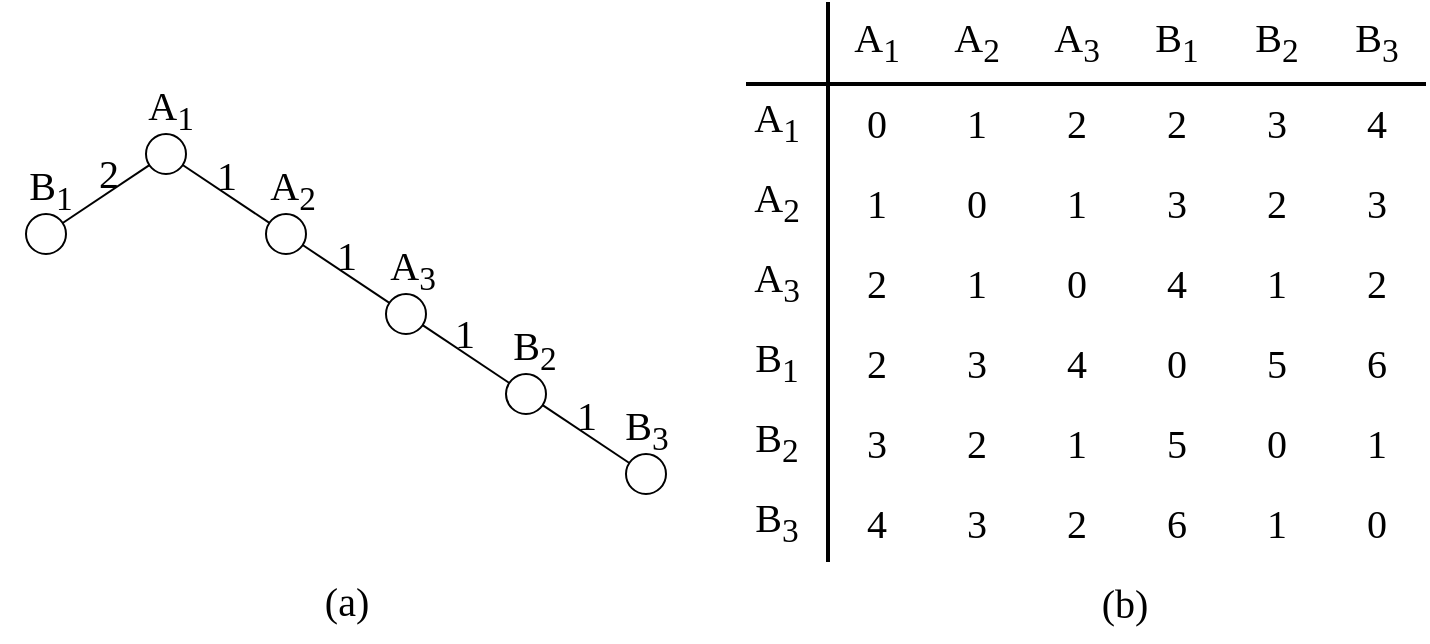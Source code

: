 <mxfile version="23.0.2" type="device">
  <diagram id="1e3qTzKw5sa4Een_o3Lu" name="第 1 页">
    <mxGraphModel dx="768" dy="498" grid="1" gridSize="10" guides="1" tooltips="1" connect="1" arrows="1" fold="1" page="1" pageScale="1" pageWidth="827" pageHeight="1169" math="0" shadow="0">
      <root>
        <mxCell id="0" />
        <mxCell id="1" parent="0" />
        <mxCell id="Rax3kxEUYJWD1s0g4nNq-1" value="" style="ellipse;whiteSpace=wrap;html=1;aspect=fixed;" parent="1" vertex="1">
          <mxGeometry x="140" y="106" width="20" height="20" as="geometry" />
        </mxCell>
        <mxCell id="Rax3kxEUYJWD1s0g4nNq-6" value="" style="ellipse;whiteSpace=wrap;html=1;aspect=fixed;" parent="1" vertex="1">
          <mxGeometry x="80" y="146" width="20" height="20" as="geometry" />
        </mxCell>
        <mxCell id="Rax3kxEUYJWD1s0g4nNq-7" value="" style="ellipse;whiteSpace=wrap;html=1;aspect=fixed;" parent="1" vertex="1">
          <mxGeometry x="200" y="146" width="20" height="20" as="geometry" />
        </mxCell>
        <mxCell id="Rax3kxEUYJWD1s0g4nNq-8" value="" style="ellipse;whiteSpace=wrap;html=1;aspect=fixed;" parent="1" vertex="1">
          <mxGeometry x="260" y="186" width="20" height="20" as="geometry" />
        </mxCell>
        <mxCell id="Rax3kxEUYJWD1s0g4nNq-9" value="" style="ellipse;whiteSpace=wrap;html=1;aspect=fixed;" parent="1" vertex="1">
          <mxGeometry x="320" y="226" width="20" height="20" as="geometry" />
        </mxCell>
        <mxCell id="Rax3kxEUYJWD1s0g4nNq-10" value="" style="ellipse;whiteSpace=wrap;html=1;aspect=fixed;" parent="1" vertex="1">
          <mxGeometry x="380" y="266" width="20" height="20" as="geometry" />
        </mxCell>
        <mxCell id="Rax3kxEUYJWD1s0g4nNq-11" value="" style="endArrow=none;html=1;rounded=0;" parent="1" source="Rax3kxEUYJWD1s0g4nNq-6" target="Rax3kxEUYJWD1s0g4nNq-1" edge="1">
          <mxGeometry width="50" height="50" relative="1" as="geometry">
            <mxPoint x="140" y="286" as="sourcePoint" />
            <mxPoint x="190" y="236" as="targetPoint" />
          </mxGeometry>
        </mxCell>
        <mxCell id="Rax3kxEUYJWD1s0g4nNq-12" value="" style="endArrow=none;html=1;rounded=0;" parent="1" source="Rax3kxEUYJWD1s0g4nNq-1" target="Rax3kxEUYJWD1s0g4nNq-7" edge="1">
          <mxGeometry width="50" height="50" relative="1" as="geometry">
            <mxPoint x="140" y="286" as="sourcePoint" />
            <mxPoint x="190" y="236" as="targetPoint" />
          </mxGeometry>
        </mxCell>
        <mxCell id="Rax3kxEUYJWD1s0g4nNq-13" value="" style="endArrow=none;html=1;rounded=0;" parent="1" source="Rax3kxEUYJWD1s0g4nNq-7" target="Rax3kxEUYJWD1s0g4nNq-8" edge="1">
          <mxGeometry width="50" height="50" relative="1" as="geometry">
            <mxPoint x="140" y="286" as="sourcePoint" />
            <mxPoint x="190" y="236" as="targetPoint" />
          </mxGeometry>
        </mxCell>
        <mxCell id="Rax3kxEUYJWD1s0g4nNq-14" value="" style="endArrow=none;html=1;rounded=0;" parent="1" source="Rax3kxEUYJWD1s0g4nNq-9" target="Rax3kxEUYJWD1s0g4nNq-8" edge="1">
          <mxGeometry width="50" height="50" relative="1" as="geometry">
            <mxPoint x="140" y="286" as="sourcePoint" />
            <mxPoint x="190" y="236" as="targetPoint" />
          </mxGeometry>
        </mxCell>
        <mxCell id="Rax3kxEUYJWD1s0g4nNq-15" value="" style="endArrow=none;html=1;rounded=0;" parent="1" source="Rax3kxEUYJWD1s0g4nNq-10" target="Rax3kxEUYJWD1s0g4nNq-9" edge="1">
          <mxGeometry width="50" height="50" relative="1" as="geometry">
            <mxPoint x="140" y="286" as="sourcePoint" />
            <mxPoint x="190" y="236" as="targetPoint" />
          </mxGeometry>
        </mxCell>
        <mxCell id="Rax3kxEUYJWD1s0g4nNq-16" value="&lt;font style=&quot;font-size: 20px;&quot; face=&quot;Times New Roman&quot;&gt;A&lt;sub&gt;1&lt;/sub&gt;&lt;/font&gt;" style="text;html=1;align=center;verticalAlign=middle;resizable=0;points=[];autosize=1;strokeColor=none;fillColor=none;" parent="1" vertex="1">
          <mxGeometry x="127" y="74" width="50" height="40" as="geometry" />
        </mxCell>
        <mxCell id="Rax3kxEUYJWD1s0g4nNq-17" value="&lt;font style=&quot;font-size: 20px;&quot; face=&quot;Times New Roman&quot;&gt;A&lt;sub&gt;2&lt;/sub&gt;&lt;/font&gt;" style="text;html=1;align=center;verticalAlign=middle;resizable=0;points=[];autosize=1;strokeColor=none;fillColor=none;" parent="1" vertex="1">
          <mxGeometry x="188" y="114" width="50" height="40" as="geometry" />
        </mxCell>
        <mxCell id="Rax3kxEUYJWD1s0g4nNq-18" value="&lt;font style=&quot;font-size: 20px;&quot; face=&quot;Times New Roman&quot;&gt;A&lt;sub&gt;3&lt;/sub&gt;&lt;/font&gt;" style="text;html=1;align=center;verticalAlign=middle;resizable=0;points=[];autosize=1;strokeColor=none;fillColor=none;" parent="1" vertex="1">
          <mxGeometry x="248" y="154" width="50" height="40" as="geometry" />
        </mxCell>
        <mxCell id="Rax3kxEUYJWD1s0g4nNq-19" value="&lt;font face=&quot;Times New Roman&quot;&gt;&lt;span style=&quot;font-size: 20px;&quot;&gt;B&lt;sub&gt;2&lt;/sub&gt;&lt;/span&gt;&lt;/font&gt;" style="text;html=1;align=center;verticalAlign=middle;resizable=0;points=[];autosize=1;strokeColor=none;fillColor=none;" parent="1" vertex="1">
          <mxGeometry x="309" y="194" width="50" height="40" as="geometry" />
        </mxCell>
        <mxCell id="Rax3kxEUYJWD1s0g4nNq-20" value="&lt;font face=&quot;Times New Roman&quot;&gt;&lt;span style=&quot;font-size: 20px;&quot;&gt;B&lt;sub&gt;3&lt;/sub&gt;&lt;/span&gt;&lt;/font&gt;" style="text;html=1;align=center;verticalAlign=middle;resizable=0;points=[];autosize=1;strokeColor=none;fillColor=none;" parent="1" vertex="1">
          <mxGeometry x="365" y="234" width="50" height="40" as="geometry" />
        </mxCell>
        <mxCell id="Rax3kxEUYJWD1s0g4nNq-21" value="&lt;font face=&quot;Times New Roman&quot;&gt;&lt;span style=&quot;font-size: 20px;&quot;&gt;B&lt;sub&gt;1&lt;/sub&gt;&lt;/span&gt;&lt;/font&gt;" style="text;html=1;align=center;verticalAlign=middle;resizable=0;points=[];autosize=1;strokeColor=none;fillColor=none;" parent="1" vertex="1">
          <mxGeometry x="67" y="114" width="50" height="40" as="geometry" />
        </mxCell>
        <mxCell id="Rax3kxEUYJWD1s0g4nNq-22" value="&lt;font face=&quot;Times New Roman&quot;&gt;&lt;span style=&quot;font-size: 20px;&quot;&gt;1&lt;/span&gt;&lt;/font&gt;" style="text;html=1;align=center;verticalAlign=middle;resizable=0;points=[];autosize=1;strokeColor=none;fillColor=none;" parent="1" vertex="1">
          <mxGeometry x="165" y="106" width="30" height="40" as="geometry" />
        </mxCell>
        <mxCell id="Rax3kxEUYJWD1s0g4nNq-23" value="&lt;font face=&quot;Times New Roman&quot;&gt;&lt;span style=&quot;font-size: 20px;&quot;&gt;1&lt;/span&gt;&lt;/font&gt;" style="text;html=1;align=center;verticalAlign=middle;resizable=0;points=[];autosize=1;strokeColor=none;fillColor=none;" parent="1" vertex="1">
          <mxGeometry x="225" y="146" width="30" height="40" as="geometry" />
        </mxCell>
        <mxCell id="Rax3kxEUYJWD1s0g4nNq-24" value="&lt;font face=&quot;Times New Roman&quot;&gt;&lt;span style=&quot;font-size: 20px;&quot;&gt;1&lt;/span&gt;&lt;/font&gt;" style="text;html=1;align=center;verticalAlign=middle;resizable=0;points=[];autosize=1;strokeColor=none;fillColor=none;" parent="1" vertex="1">
          <mxGeometry x="284" y="185" width="30" height="40" as="geometry" />
        </mxCell>
        <mxCell id="Rax3kxEUYJWD1s0g4nNq-25" value="&lt;font face=&quot;Times New Roman&quot;&gt;&lt;span style=&quot;font-size: 20px;&quot;&gt;1&lt;/span&gt;&lt;/font&gt;" style="text;html=1;align=center;verticalAlign=middle;resizable=0;points=[];autosize=1;strokeColor=none;fillColor=none;" parent="1" vertex="1">
          <mxGeometry x="345" y="226" width="30" height="40" as="geometry" />
        </mxCell>
        <mxCell id="Rax3kxEUYJWD1s0g4nNq-26" value="&lt;font face=&quot;Times New Roman&quot;&gt;&lt;span style=&quot;font-size: 20px;&quot;&gt;2&lt;/span&gt;&lt;/font&gt;" style="text;html=1;align=center;verticalAlign=middle;resizable=0;points=[];autosize=1;strokeColor=none;fillColor=none;" parent="1" vertex="1">
          <mxGeometry x="106" y="105" width="30" height="40" as="geometry" />
        </mxCell>
        <mxCell id="2BUXaThUyLYa7moucHsJ-1" value="&lt;font style=&quot;font-size: 20px;&quot; face=&quot;Times New Roman&quot;&gt;A&lt;sub&gt;1&lt;/sub&gt;&lt;/font&gt;" style="text;html=1;align=center;verticalAlign=middle;resizable=0;points=[];autosize=1;strokeColor=none;fillColor=none;" vertex="1" parent="1">
          <mxGeometry x="480" y="40" width="50" height="40" as="geometry" />
        </mxCell>
        <mxCell id="2BUXaThUyLYa7moucHsJ-2" value="&lt;font face=&quot;Times New Roman&quot;&gt;&lt;span style=&quot;font-size: 20px;&quot;&gt;A&lt;sub&gt;2&lt;/sub&gt;&lt;/span&gt;&lt;/font&gt;" style="text;html=1;align=center;verticalAlign=middle;resizable=0;points=[];autosize=1;strokeColor=none;fillColor=none;" vertex="1" parent="1">
          <mxGeometry x="530" y="40" width="50" height="40" as="geometry" />
        </mxCell>
        <mxCell id="2BUXaThUyLYa7moucHsJ-3" value="&lt;font face=&quot;Times New Roman&quot;&gt;&lt;span style=&quot;font-size: 20px;&quot;&gt;B&lt;sub&gt;1&lt;/sub&gt;&lt;/span&gt;&lt;/font&gt;" style="text;html=1;align=center;verticalAlign=middle;resizable=0;points=[];autosize=1;strokeColor=none;fillColor=none;" vertex="1" parent="1">
          <mxGeometry x="630" y="40" width="50" height="40" as="geometry" />
        </mxCell>
        <mxCell id="2BUXaThUyLYa7moucHsJ-4" value="&lt;font face=&quot;Times New Roman&quot;&gt;&lt;span style=&quot;font-size: 20px;&quot;&gt;A&lt;sub&gt;3&lt;/sub&gt;&lt;/span&gt;&lt;/font&gt;" style="text;html=1;align=center;verticalAlign=middle;resizable=0;points=[];autosize=1;strokeColor=none;fillColor=none;" vertex="1" parent="1">
          <mxGeometry x="580" y="40" width="50" height="40" as="geometry" />
        </mxCell>
        <mxCell id="2BUXaThUyLYa7moucHsJ-5" value="&lt;font face=&quot;Times New Roman&quot;&gt;&lt;span style=&quot;font-size: 20px;&quot;&gt;B&lt;sub&gt;2&lt;/sub&gt;&lt;/span&gt;&lt;/font&gt;" style="text;html=1;align=center;verticalAlign=middle;resizable=0;points=[];autosize=1;strokeColor=none;fillColor=none;" vertex="1" parent="1">
          <mxGeometry x="680" y="40" width="50" height="40" as="geometry" />
        </mxCell>
        <mxCell id="2BUXaThUyLYa7moucHsJ-6" value="&lt;font face=&quot;Times New Roman&quot;&gt;&lt;span style=&quot;font-size: 20px;&quot;&gt;B&lt;sub&gt;3&lt;/sub&gt;&lt;/span&gt;&lt;/font&gt;" style="text;html=1;align=center;verticalAlign=middle;resizable=0;points=[];autosize=1;strokeColor=none;fillColor=none;" vertex="1" parent="1">
          <mxGeometry x="730" y="40" width="50" height="40" as="geometry" />
        </mxCell>
        <mxCell id="2BUXaThUyLYa7moucHsJ-7" value="&lt;font face=&quot;Times New Roman&quot;&gt;&lt;span style=&quot;font-size: 20px;&quot;&gt;0&lt;/span&gt;&lt;/font&gt;" style="text;html=1;align=center;verticalAlign=middle;resizable=0;points=[];autosize=1;strokeColor=none;fillColor=none;" vertex="1" parent="1">
          <mxGeometry x="490" y="80" width="30" height="40" as="geometry" />
        </mxCell>
        <mxCell id="2BUXaThUyLYa7moucHsJ-8" value="&lt;font face=&quot;Times New Roman&quot;&gt;&lt;span style=&quot;font-size: 20px;&quot;&gt;1&lt;/span&gt;&lt;/font&gt;" style="text;html=1;align=center;verticalAlign=middle;resizable=0;points=[];autosize=1;strokeColor=none;fillColor=none;" vertex="1" parent="1">
          <mxGeometry x="540" y="80" width="30" height="40" as="geometry" />
        </mxCell>
        <mxCell id="2BUXaThUyLYa7moucHsJ-9" value="&lt;font face=&quot;Times New Roman&quot;&gt;&lt;span style=&quot;font-size: 20px;&quot;&gt;2&lt;/span&gt;&lt;/font&gt;" style="text;html=1;align=center;verticalAlign=middle;resizable=0;points=[];autosize=1;strokeColor=none;fillColor=none;" vertex="1" parent="1">
          <mxGeometry x="640" y="80" width="30" height="40" as="geometry" />
        </mxCell>
        <mxCell id="2BUXaThUyLYa7moucHsJ-10" value="&lt;font face=&quot;Times New Roman&quot;&gt;&lt;span style=&quot;font-size: 20px;&quot;&gt;2&lt;/span&gt;&lt;/font&gt;" style="text;html=1;align=center;verticalAlign=middle;resizable=0;points=[];autosize=1;strokeColor=none;fillColor=none;" vertex="1" parent="1">
          <mxGeometry x="590" y="80" width="30" height="40" as="geometry" />
        </mxCell>
        <mxCell id="2BUXaThUyLYa7moucHsJ-11" value="&lt;font face=&quot;Times New Roman&quot;&gt;&lt;span style=&quot;font-size: 20px;&quot;&gt;3&lt;/span&gt;&lt;/font&gt;" style="text;html=1;align=center;verticalAlign=middle;resizable=0;points=[];autosize=1;strokeColor=none;fillColor=none;" vertex="1" parent="1">
          <mxGeometry x="690" y="80" width="30" height="40" as="geometry" />
        </mxCell>
        <mxCell id="2BUXaThUyLYa7moucHsJ-12" value="&lt;font face=&quot;Times New Roman&quot;&gt;&lt;span style=&quot;font-size: 20px;&quot;&gt;4&lt;/span&gt;&lt;/font&gt;" style="text;html=1;align=center;verticalAlign=middle;resizable=0;points=[];autosize=1;strokeColor=none;fillColor=none;" vertex="1" parent="1">
          <mxGeometry x="740" y="80" width="30" height="40" as="geometry" />
        </mxCell>
        <mxCell id="2BUXaThUyLYa7moucHsJ-13" value="&lt;font face=&quot;Times New Roman&quot;&gt;&lt;span style=&quot;font-size: 20px;&quot;&gt;1&lt;/span&gt;&lt;/font&gt;" style="text;html=1;align=center;verticalAlign=middle;resizable=0;points=[];autosize=1;strokeColor=none;fillColor=none;" vertex="1" parent="1">
          <mxGeometry x="490" y="120" width="30" height="40" as="geometry" />
        </mxCell>
        <mxCell id="2BUXaThUyLYa7moucHsJ-14" value="&lt;font face=&quot;Times New Roman&quot;&gt;&lt;span style=&quot;font-size: 20px;&quot;&gt;0&lt;/span&gt;&lt;/font&gt;" style="text;html=1;align=center;verticalAlign=middle;resizable=0;points=[];autosize=1;strokeColor=none;fillColor=none;" vertex="1" parent="1">
          <mxGeometry x="540" y="120" width="30" height="40" as="geometry" />
        </mxCell>
        <mxCell id="2BUXaThUyLYa7moucHsJ-15" value="&lt;font face=&quot;Times New Roman&quot;&gt;&lt;span style=&quot;font-size: 20px;&quot;&gt;3&lt;/span&gt;&lt;/font&gt;" style="text;html=1;align=center;verticalAlign=middle;resizable=0;points=[];autosize=1;strokeColor=none;fillColor=none;" vertex="1" parent="1">
          <mxGeometry x="640" y="120" width="30" height="40" as="geometry" />
        </mxCell>
        <mxCell id="2BUXaThUyLYa7moucHsJ-16" value="&lt;font face=&quot;Times New Roman&quot;&gt;&lt;span style=&quot;font-size: 20px;&quot;&gt;1&lt;/span&gt;&lt;/font&gt;" style="text;html=1;align=center;verticalAlign=middle;resizable=0;points=[];autosize=1;strokeColor=none;fillColor=none;" vertex="1" parent="1">
          <mxGeometry x="590" y="120" width="30" height="40" as="geometry" />
        </mxCell>
        <mxCell id="2BUXaThUyLYa7moucHsJ-17" value="&lt;font face=&quot;Times New Roman&quot;&gt;&lt;span style=&quot;font-size: 20px;&quot;&gt;2&lt;/span&gt;&lt;/font&gt;" style="text;html=1;align=center;verticalAlign=middle;resizable=0;points=[];autosize=1;strokeColor=none;fillColor=none;" vertex="1" parent="1">
          <mxGeometry x="690" y="120" width="30" height="40" as="geometry" />
        </mxCell>
        <mxCell id="2BUXaThUyLYa7moucHsJ-18" value="&lt;font face=&quot;Times New Roman&quot;&gt;&lt;span style=&quot;font-size: 20px;&quot;&gt;3&lt;/span&gt;&lt;/font&gt;" style="text;html=1;align=center;verticalAlign=middle;resizable=0;points=[];autosize=1;strokeColor=none;fillColor=none;" vertex="1" parent="1">
          <mxGeometry x="740" y="120" width="30" height="40" as="geometry" />
        </mxCell>
        <mxCell id="2BUXaThUyLYa7moucHsJ-19" value="&lt;font face=&quot;Times New Roman&quot;&gt;&lt;span style=&quot;font-size: 20px;&quot;&gt;2&lt;/span&gt;&lt;/font&gt;" style="text;html=1;align=center;verticalAlign=middle;resizable=0;points=[];autosize=1;strokeColor=none;fillColor=none;" vertex="1" parent="1">
          <mxGeometry x="490" y="160" width="30" height="40" as="geometry" />
        </mxCell>
        <mxCell id="2BUXaThUyLYa7moucHsJ-20" value="&lt;font face=&quot;Times New Roman&quot;&gt;&lt;span style=&quot;font-size: 20px;&quot;&gt;1&lt;/span&gt;&lt;/font&gt;" style="text;html=1;align=center;verticalAlign=middle;resizable=0;points=[];autosize=1;strokeColor=none;fillColor=none;" vertex="1" parent="1">
          <mxGeometry x="540" y="160" width="30" height="40" as="geometry" />
        </mxCell>
        <mxCell id="2BUXaThUyLYa7moucHsJ-21" value="&lt;font face=&quot;Times New Roman&quot;&gt;&lt;span style=&quot;font-size: 20px;&quot;&gt;4&lt;/span&gt;&lt;/font&gt;" style="text;html=1;align=center;verticalAlign=middle;resizable=0;points=[];autosize=1;strokeColor=none;fillColor=none;" vertex="1" parent="1">
          <mxGeometry x="640" y="160" width="30" height="40" as="geometry" />
        </mxCell>
        <mxCell id="2BUXaThUyLYa7moucHsJ-22" value="&lt;font face=&quot;Times New Roman&quot;&gt;&lt;span style=&quot;font-size: 20px;&quot;&gt;0&lt;/span&gt;&lt;/font&gt;" style="text;html=1;align=center;verticalAlign=middle;resizable=0;points=[];autosize=1;strokeColor=none;fillColor=none;" vertex="1" parent="1">
          <mxGeometry x="590" y="160" width="30" height="40" as="geometry" />
        </mxCell>
        <mxCell id="2BUXaThUyLYa7moucHsJ-23" value="&lt;font face=&quot;Times New Roman&quot;&gt;&lt;span style=&quot;font-size: 20px;&quot;&gt;1&lt;/span&gt;&lt;/font&gt;" style="text;html=1;align=center;verticalAlign=middle;resizable=0;points=[];autosize=1;strokeColor=none;fillColor=none;" vertex="1" parent="1">
          <mxGeometry x="690" y="160" width="30" height="40" as="geometry" />
        </mxCell>
        <mxCell id="2BUXaThUyLYa7moucHsJ-24" value="&lt;font face=&quot;Times New Roman&quot;&gt;&lt;span style=&quot;font-size: 20px;&quot;&gt;2&lt;/span&gt;&lt;/font&gt;" style="text;html=1;align=center;verticalAlign=middle;resizable=0;points=[];autosize=1;strokeColor=none;fillColor=none;" vertex="1" parent="1">
          <mxGeometry x="740" y="160" width="30" height="40" as="geometry" />
        </mxCell>
        <mxCell id="2BUXaThUyLYa7moucHsJ-25" value="&lt;font face=&quot;Times New Roman&quot;&gt;&lt;span style=&quot;font-size: 20px;&quot;&gt;2&lt;/span&gt;&lt;/font&gt;" style="text;html=1;align=center;verticalAlign=middle;resizable=0;points=[];autosize=1;strokeColor=none;fillColor=none;" vertex="1" parent="1">
          <mxGeometry x="490" y="200" width="30" height="40" as="geometry" />
        </mxCell>
        <mxCell id="2BUXaThUyLYa7moucHsJ-26" value="&lt;font face=&quot;Times New Roman&quot;&gt;&lt;span style=&quot;font-size: 20px;&quot;&gt;3&lt;/span&gt;&lt;/font&gt;" style="text;html=1;align=center;verticalAlign=middle;resizable=0;points=[];autosize=1;strokeColor=none;fillColor=none;" vertex="1" parent="1">
          <mxGeometry x="540" y="200" width="30" height="40" as="geometry" />
        </mxCell>
        <mxCell id="2BUXaThUyLYa7moucHsJ-27" value="&lt;font face=&quot;Times New Roman&quot;&gt;&lt;span style=&quot;font-size: 20px;&quot;&gt;0&lt;/span&gt;&lt;/font&gt;" style="text;html=1;align=center;verticalAlign=middle;resizable=0;points=[];autosize=1;strokeColor=none;fillColor=none;" vertex="1" parent="1">
          <mxGeometry x="640" y="200" width="30" height="40" as="geometry" />
        </mxCell>
        <mxCell id="2BUXaThUyLYa7moucHsJ-28" value="&lt;font face=&quot;Times New Roman&quot;&gt;&lt;span style=&quot;font-size: 20px;&quot;&gt;4&lt;/span&gt;&lt;/font&gt;" style="text;html=1;align=center;verticalAlign=middle;resizable=0;points=[];autosize=1;strokeColor=none;fillColor=none;" vertex="1" parent="1">
          <mxGeometry x="590" y="200" width="30" height="40" as="geometry" />
        </mxCell>
        <mxCell id="2BUXaThUyLYa7moucHsJ-29" value="&lt;font face=&quot;Times New Roman&quot;&gt;&lt;span style=&quot;font-size: 20px;&quot;&gt;5&lt;/span&gt;&lt;/font&gt;" style="text;html=1;align=center;verticalAlign=middle;resizable=0;points=[];autosize=1;strokeColor=none;fillColor=none;" vertex="1" parent="1">
          <mxGeometry x="690" y="200" width="30" height="40" as="geometry" />
        </mxCell>
        <mxCell id="2BUXaThUyLYa7moucHsJ-30" value="&lt;font face=&quot;Times New Roman&quot;&gt;&lt;span style=&quot;font-size: 20px;&quot;&gt;6&lt;/span&gt;&lt;/font&gt;" style="text;html=1;align=center;verticalAlign=middle;resizable=0;points=[];autosize=1;strokeColor=none;fillColor=none;" vertex="1" parent="1">
          <mxGeometry x="740" y="200" width="30" height="40" as="geometry" />
        </mxCell>
        <mxCell id="2BUXaThUyLYa7moucHsJ-31" value="&lt;font face=&quot;Times New Roman&quot;&gt;&lt;span style=&quot;font-size: 20px;&quot;&gt;3&lt;/span&gt;&lt;/font&gt;" style="text;html=1;align=center;verticalAlign=middle;resizable=0;points=[];autosize=1;strokeColor=none;fillColor=none;" vertex="1" parent="1">
          <mxGeometry x="490" y="240" width="30" height="40" as="geometry" />
        </mxCell>
        <mxCell id="2BUXaThUyLYa7moucHsJ-32" value="&lt;font face=&quot;Times New Roman&quot;&gt;&lt;span style=&quot;font-size: 20px;&quot;&gt;2&lt;/span&gt;&lt;/font&gt;" style="text;html=1;align=center;verticalAlign=middle;resizable=0;points=[];autosize=1;strokeColor=none;fillColor=none;" vertex="1" parent="1">
          <mxGeometry x="540" y="240" width="30" height="40" as="geometry" />
        </mxCell>
        <mxCell id="2BUXaThUyLYa7moucHsJ-33" value="&lt;font face=&quot;Times New Roman&quot;&gt;&lt;span style=&quot;font-size: 20px;&quot;&gt;5&lt;/span&gt;&lt;/font&gt;" style="text;html=1;align=center;verticalAlign=middle;resizable=0;points=[];autosize=1;strokeColor=none;fillColor=none;" vertex="1" parent="1">
          <mxGeometry x="640" y="240" width="30" height="40" as="geometry" />
        </mxCell>
        <mxCell id="2BUXaThUyLYa7moucHsJ-34" value="&lt;font face=&quot;Times New Roman&quot;&gt;&lt;span style=&quot;font-size: 20px;&quot;&gt;1&lt;/span&gt;&lt;/font&gt;" style="text;html=1;align=center;verticalAlign=middle;resizable=0;points=[];autosize=1;strokeColor=none;fillColor=none;" vertex="1" parent="1">
          <mxGeometry x="590" y="240" width="30" height="40" as="geometry" />
        </mxCell>
        <mxCell id="2BUXaThUyLYa7moucHsJ-35" value="&lt;font face=&quot;Times New Roman&quot;&gt;&lt;span style=&quot;font-size: 20px;&quot;&gt;0&lt;/span&gt;&lt;/font&gt;" style="text;html=1;align=center;verticalAlign=middle;resizable=0;points=[];autosize=1;strokeColor=none;fillColor=none;" vertex="1" parent="1">
          <mxGeometry x="690" y="240" width="30" height="40" as="geometry" />
        </mxCell>
        <mxCell id="2BUXaThUyLYa7moucHsJ-36" value="&lt;font face=&quot;Times New Roman&quot;&gt;&lt;span style=&quot;font-size: 20px;&quot;&gt;1&lt;/span&gt;&lt;/font&gt;" style="text;html=1;align=center;verticalAlign=middle;resizable=0;points=[];autosize=1;strokeColor=none;fillColor=none;" vertex="1" parent="1">
          <mxGeometry x="740" y="240" width="30" height="40" as="geometry" />
        </mxCell>
        <mxCell id="2BUXaThUyLYa7moucHsJ-37" value="&lt;font face=&quot;Times New Roman&quot;&gt;&lt;span style=&quot;font-size: 20px;&quot;&gt;4&lt;/span&gt;&lt;/font&gt;" style="text;html=1;align=center;verticalAlign=middle;resizable=0;points=[];autosize=1;strokeColor=none;fillColor=none;" vertex="1" parent="1">
          <mxGeometry x="490" y="280" width="30" height="40" as="geometry" />
        </mxCell>
        <mxCell id="2BUXaThUyLYa7moucHsJ-38" value="&lt;font face=&quot;Times New Roman&quot;&gt;&lt;span style=&quot;font-size: 20px;&quot;&gt;3&lt;/span&gt;&lt;/font&gt;" style="text;html=1;align=center;verticalAlign=middle;resizable=0;points=[];autosize=1;strokeColor=none;fillColor=none;" vertex="1" parent="1">
          <mxGeometry x="540" y="280" width="30" height="40" as="geometry" />
        </mxCell>
        <mxCell id="2BUXaThUyLYa7moucHsJ-39" value="&lt;font face=&quot;Times New Roman&quot;&gt;&lt;span style=&quot;font-size: 20px;&quot;&gt;6&lt;/span&gt;&lt;/font&gt;" style="text;html=1;align=center;verticalAlign=middle;resizable=0;points=[];autosize=1;strokeColor=none;fillColor=none;" vertex="1" parent="1">
          <mxGeometry x="640" y="280" width="30" height="40" as="geometry" />
        </mxCell>
        <mxCell id="2BUXaThUyLYa7moucHsJ-40" value="&lt;font face=&quot;Times New Roman&quot;&gt;&lt;span style=&quot;font-size: 20px;&quot;&gt;2&lt;/span&gt;&lt;/font&gt;" style="text;html=1;align=center;verticalAlign=middle;resizable=0;points=[];autosize=1;strokeColor=none;fillColor=none;" vertex="1" parent="1">
          <mxGeometry x="590" y="280" width="30" height="40" as="geometry" />
        </mxCell>
        <mxCell id="2BUXaThUyLYa7moucHsJ-41" value="&lt;font face=&quot;Times New Roman&quot;&gt;&lt;span style=&quot;font-size: 20px;&quot;&gt;1&lt;/span&gt;&lt;/font&gt;" style="text;html=1;align=center;verticalAlign=middle;resizable=0;points=[];autosize=1;strokeColor=none;fillColor=none;" vertex="1" parent="1">
          <mxGeometry x="690" y="280" width="30" height="40" as="geometry" />
        </mxCell>
        <mxCell id="2BUXaThUyLYa7moucHsJ-42" value="&lt;font face=&quot;Times New Roman&quot;&gt;&lt;span style=&quot;font-size: 20px;&quot;&gt;0&lt;/span&gt;&lt;/font&gt;" style="text;html=1;align=center;verticalAlign=middle;resizable=0;points=[];autosize=1;strokeColor=none;fillColor=none;" vertex="1" parent="1">
          <mxGeometry x="740" y="280" width="30" height="40" as="geometry" />
        </mxCell>
        <mxCell id="2BUXaThUyLYa7moucHsJ-43" value="&lt;font style=&quot;font-size: 20px;&quot; face=&quot;Times New Roman&quot;&gt;A&lt;sub&gt;1&lt;/sub&gt;&lt;/font&gt;" style="text;html=1;align=center;verticalAlign=middle;resizable=0;points=[];autosize=1;strokeColor=none;fillColor=none;" vertex="1" parent="1">
          <mxGeometry x="430" y="80" width="50" height="40" as="geometry" />
        </mxCell>
        <mxCell id="2BUXaThUyLYa7moucHsJ-44" value="&lt;font face=&quot;Times New Roman&quot;&gt;&lt;span style=&quot;font-size: 20px;&quot;&gt;A&lt;sub&gt;2&lt;/sub&gt;&lt;/span&gt;&lt;/font&gt;" style="text;html=1;align=center;verticalAlign=middle;resizable=0;points=[];autosize=1;strokeColor=none;fillColor=none;" vertex="1" parent="1">
          <mxGeometry x="430" y="120" width="50" height="40" as="geometry" />
        </mxCell>
        <mxCell id="2BUXaThUyLYa7moucHsJ-45" value="&lt;font face=&quot;Times New Roman&quot;&gt;&lt;span style=&quot;font-size: 20px;&quot;&gt;A&lt;sub&gt;3&lt;/sub&gt;&lt;/span&gt;&lt;/font&gt;" style="text;html=1;align=center;verticalAlign=middle;resizable=0;points=[];autosize=1;strokeColor=none;fillColor=none;" vertex="1" parent="1">
          <mxGeometry x="430" y="160" width="50" height="40" as="geometry" />
        </mxCell>
        <mxCell id="2BUXaThUyLYa7moucHsJ-46" value="&lt;font face=&quot;Times New Roman&quot;&gt;&lt;span style=&quot;font-size: 20px;&quot;&gt;B&lt;sub&gt;1&lt;/sub&gt;&lt;/span&gt;&lt;/font&gt;" style="text;html=1;align=center;verticalAlign=middle;resizable=0;points=[];autosize=1;strokeColor=none;fillColor=none;" vertex="1" parent="1">
          <mxGeometry x="430" y="200" width="50" height="40" as="geometry" />
        </mxCell>
        <mxCell id="2BUXaThUyLYa7moucHsJ-47" value="&lt;font face=&quot;Times New Roman&quot;&gt;&lt;span style=&quot;font-size: 20px;&quot;&gt;B&lt;sub&gt;2&lt;/sub&gt;&lt;/span&gt;&lt;/font&gt;" style="text;html=1;align=center;verticalAlign=middle;resizable=0;points=[];autosize=1;strokeColor=none;fillColor=none;" vertex="1" parent="1">
          <mxGeometry x="430" y="240" width="50" height="40" as="geometry" />
        </mxCell>
        <mxCell id="2BUXaThUyLYa7moucHsJ-48" value="&lt;font face=&quot;Times New Roman&quot;&gt;&lt;span style=&quot;font-size: 20px;&quot;&gt;B&lt;sub&gt;3&lt;/sub&gt;&lt;/span&gt;&lt;/font&gt;" style="text;html=1;align=center;verticalAlign=middle;resizable=0;points=[];autosize=1;strokeColor=none;fillColor=none;" vertex="1" parent="1">
          <mxGeometry x="430" y="280" width="50" height="40" as="geometry" />
        </mxCell>
        <mxCell id="2BUXaThUyLYa7moucHsJ-49" value="" style="line;strokeWidth=2;direction=south;html=1;" vertex="1" parent="1">
          <mxGeometry x="476" y="40" width="10" height="280" as="geometry" />
        </mxCell>
        <mxCell id="2BUXaThUyLYa7moucHsJ-50" value="" style="line;strokeWidth=2;html=1;" vertex="1" parent="1">
          <mxGeometry x="440" y="76" width="340" height="10" as="geometry" />
        </mxCell>
        <mxCell id="2BUXaThUyLYa7moucHsJ-51" value="&lt;font face=&quot;Times New Roman&quot;&gt;&lt;span style=&quot;font-size: 20px;&quot;&gt;(a)&lt;/span&gt;&lt;/font&gt;" style="text;html=1;align=center;verticalAlign=middle;resizable=0;points=[];autosize=1;strokeColor=none;fillColor=none;" vertex="1" parent="1">
          <mxGeometry x="215" y="319" width="50" height="40" as="geometry" />
        </mxCell>
        <mxCell id="2BUXaThUyLYa7moucHsJ-52" value="&lt;font face=&quot;Times New Roman&quot;&gt;&lt;span style=&quot;font-size: 20px;&quot;&gt;(b)&lt;/span&gt;&lt;/font&gt;" style="text;html=1;align=center;verticalAlign=middle;resizable=0;points=[];autosize=1;strokeColor=none;fillColor=none;" vertex="1" parent="1">
          <mxGeometry x="604" y="320" width="50" height="40" as="geometry" />
        </mxCell>
      </root>
    </mxGraphModel>
  </diagram>
</mxfile>
